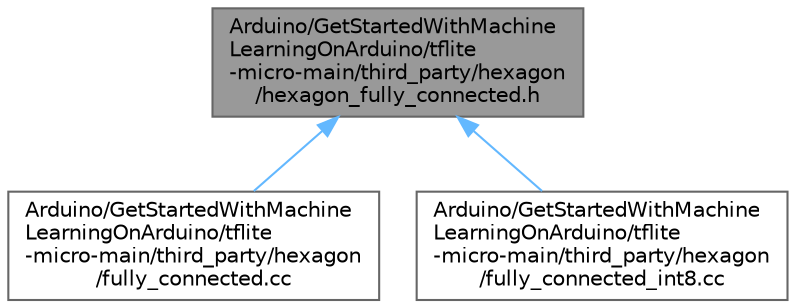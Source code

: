 digraph "Arduino/GetStartedWithMachineLearningOnArduino/tflite-micro-main/third_party/hexagon/hexagon_fully_connected.h"
{
 // LATEX_PDF_SIZE
  bgcolor="transparent";
  edge [fontname=Helvetica,fontsize=10,labelfontname=Helvetica,labelfontsize=10];
  node [fontname=Helvetica,fontsize=10,shape=box,height=0.2,width=0.4];
  Node1 [id="Node000001",label="Arduino/GetStartedWithMachine\lLearningOnArduino/tflite\l-micro-main/third_party/hexagon\l/hexagon_fully_connected.h",height=0.2,width=0.4,color="gray40", fillcolor="grey60", style="filled", fontcolor="black",tooltip=" "];
  Node1 -> Node2 [id="edge1_Node000001_Node000002",dir="back",color="steelblue1",style="solid",tooltip=" "];
  Node2 [id="Node000002",label="Arduino/GetStartedWithMachine\lLearningOnArduino/tflite\l-micro-main/third_party/hexagon\l/fully_connected.cc",height=0.2,width=0.4,color="grey40", fillcolor="white", style="filled",URL="$third__party_2hexagon_2fully__connected_8cc.html",tooltip=" "];
  Node1 -> Node3 [id="edge2_Node000001_Node000003",dir="back",color="steelblue1",style="solid",tooltip=" "];
  Node3 [id="Node000003",label="Arduino/GetStartedWithMachine\lLearningOnArduino/tflite\l-micro-main/third_party/hexagon\l/fully_connected_int8.cc",height=0.2,width=0.4,color="grey40", fillcolor="white", style="filled",URL="$third__party_2hexagon_2fully__connected__int8_8cc.html",tooltip=" "];
}
